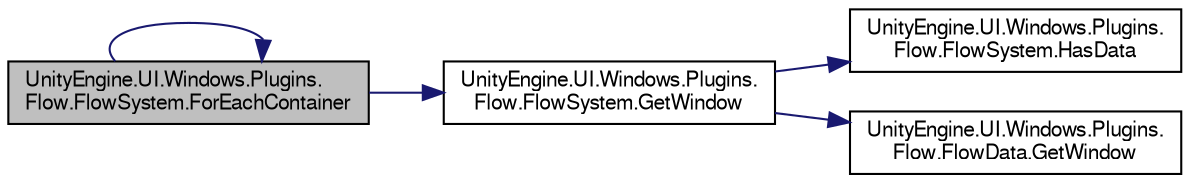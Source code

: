 digraph "UnityEngine.UI.Windows.Plugins.Flow.FlowSystem.ForEachContainer"
{
  edge [fontname="FreeSans",fontsize="10",labelfontname="FreeSans",labelfontsize="10"];
  node [fontname="FreeSans",fontsize="10",shape=record];
  rankdir="LR";
  Node1 [label="UnityEngine.UI.Windows.Plugins.\lFlow.FlowSystem.ForEachContainer",height=0.2,width=0.4,color="black", fillcolor="grey75", style="filled", fontcolor="black"];
  Node1 -> Node2 [color="midnightblue",fontsize="10",style="solid",fontname="FreeSans"];
  Node2 [label="UnityEngine.UI.Windows.Plugins.\lFlow.FlowSystem.GetWindow",height=0.2,width=0.4,color="black", fillcolor="white", style="filled",URL="$class_unity_engine_1_1_u_i_1_1_windows_1_1_plugins_1_1_flow_1_1_flow_system.html#a5dacc5b20d09de3aef611fda0122ed6a"];
  Node2 -> Node3 [color="midnightblue",fontsize="10",style="solid",fontname="FreeSans"];
  Node3 [label="UnityEngine.UI.Windows.Plugins.\lFlow.FlowSystem.HasData",height=0.2,width=0.4,color="black", fillcolor="white", style="filled",URL="$class_unity_engine_1_1_u_i_1_1_windows_1_1_plugins_1_1_flow_1_1_flow_system.html#a6e0b50a1956818818c1dc85196f145c4"];
  Node2 -> Node4 [color="midnightblue",fontsize="10",style="solid",fontname="FreeSans"];
  Node4 [label="UnityEngine.UI.Windows.Plugins.\lFlow.FlowData.GetWindow",height=0.2,width=0.4,color="black", fillcolor="white", style="filled",URL="$class_unity_engine_1_1_u_i_1_1_windows_1_1_plugins_1_1_flow_1_1_flow_data.html#a0d7bf23a9437df85ad011e19c2556dd7"];
  Node1 -> Node1 [color="midnightblue",fontsize="10",style="solid",fontname="FreeSans"];
}
